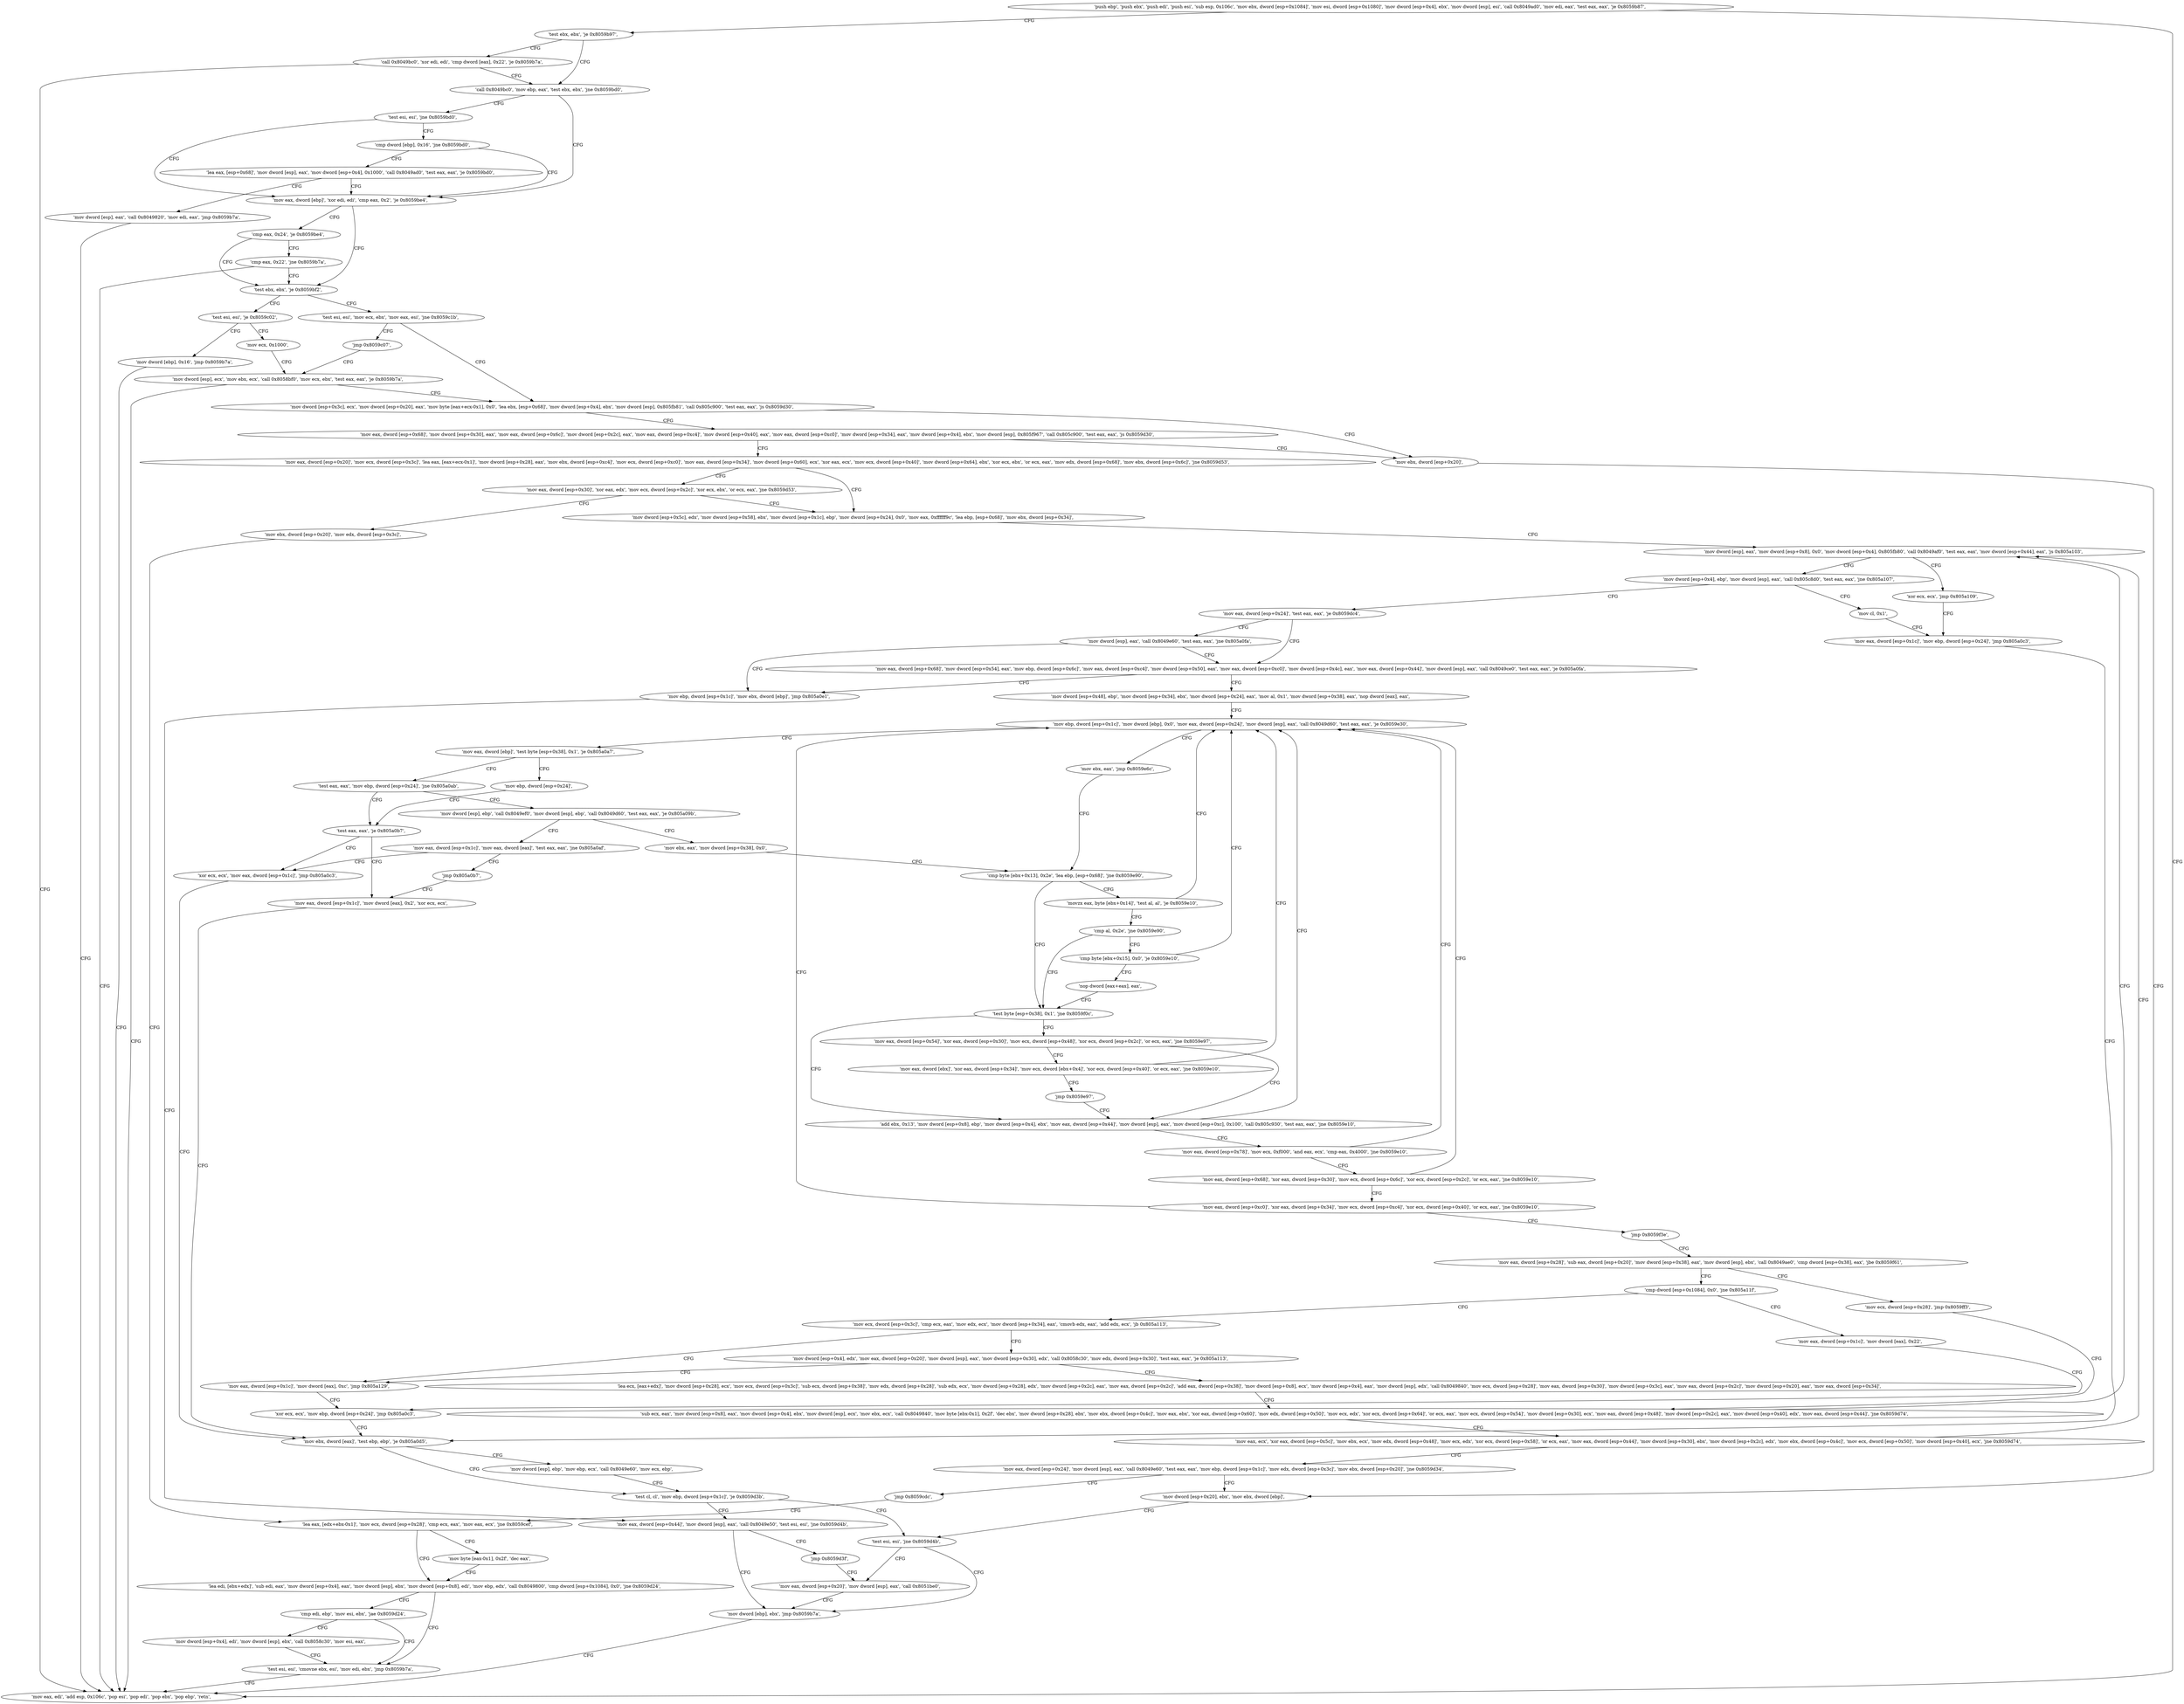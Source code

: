 digraph "func" {
"134585168" [label = "'push ebp', 'push ebx', 'push edi', 'push esi', 'sub esp, 0x106c', 'mov ebx, dword [esp+0x1084]', 'mov esi, dword [esp+0x1080]', 'mov dword [esp+0x4], ebx', 'mov dword [esp], esi', 'call 0x8049ad0', 'mov edi, eax', 'test eax, eax', 'je 0x8059b87', " ]
"134585223" [label = "'test ebx, ebx', 'je 0x8059b97', " ]
"134585210" [label = "'mov eax, edi', 'add esp, 0x106c', 'pop esi', 'pop edi', 'pop ebx', 'pop ebp', 'retn', " ]
"134585239" [label = "'call 0x8049bc0', 'mov ebp, eax', 'test ebx, ebx', 'jne 0x8059bd0', " ]
"134585227" [label = "'call 0x8049bc0', 'xor edi, edi', 'cmp dword [eax], 0x22', 'je 0x8059b7a', " ]
"134585296" [label = "'mov eax, dword [ebp]', 'xor edi, edi', 'cmp eax, 0x2', 'je 0x8059be4', " ]
"134585250" [label = "'test esi, esi', 'jne 0x8059bd0', " ]
"134585316" [label = "'test ebx, ebx', 'je 0x8059bf2', " ]
"134585306" [label = "'cmp eax, 0x24', 'je 0x8059be4', " ]
"134585254" [label = "'cmp dword [ebp], 0x16', 'jne 0x8059bd0', " ]
"134585330" [label = "'test esi, esi', 'je 0x8059c02', " ]
"134585320" [label = "'test esi, esi', 'mov ecx, ebx', 'mov eax, esi', 'jne 0x8059c1b', " ]
"134585311" [label = "'cmp eax, 0x22', 'jne 0x8059b7a', " ]
"134585260" [label = "'lea eax, [esp+0x68]', 'mov dword [esp], eax', 'mov dword [esp+0x4], 0x1000', 'call 0x8049ad0', 'test eax, eax', 'je 0x8059bd0', " ]
"134585346" [label = "'mov ecx, 0x1000', " ]
"134585334" [label = "'mov dword [ebp], 0x16', 'jmp 0x8059b7a', " ]
"134585371" [label = "'mov dword [esp+0x3c], ecx', 'mov dword [esp+0x20], eax', 'mov byte [eax+ecx-0x1], 0x0', 'lea ebx, [esp+0x68]', 'mov dword [esp+0x4], ebx', 'mov dword [esp], 0x805fb81', 'call 0x805c900', 'test eax, eax', 'js 0x8059d30', " ]
"134585328" [label = "'jmp 0x8059c07', " ]
"134585284" [label = "'mov dword [esp], eax', 'call 0x8049820', 'mov edi, eax', 'jmp 0x8059b7a', " ]
"134585351" [label = "'mov dword [esp], ecx', 'mov ebx, ecx', 'call 0x8058bf0', 'mov ecx, ebx', 'test eax, eax', 'je 0x8059b7a', " ]
"134585648" [label = "'mov ebx, dword [esp+0x20]', " ]
"134585412" [label = "'mov eax, dword [esp+0x68]', 'mov dword [esp+0x30], eax', 'mov eax, dword [esp+0x6c]', 'mov dword [esp+0x2c], eax', 'mov eax, dword [esp+0xc4]', 'mov dword [esp+0x40], eax', 'mov eax, dword [esp+0xc0]', 'mov dword [esp+0x34], eax', 'mov dword [esp+0x4], ebx', 'mov dword [esp], 0x805f967', 'call 0x805c900', 'test eax, eax', 'js 0x8059d30', " ]
"134585652" [label = "'mov dword [esp+0x20], ebx', 'mov ebx, dword [ebp]', " ]
"134585474" [label = "'mov eax, dword [esp+0x20]', 'mov ecx, dword [esp+0x3c]', 'lea eax, [eax+ecx-0x1]', 'mov dword [esp+0x28], eax', 'mov ebx, dword [esp+0xc4]', 'mov ecx, dword [esp+0xc0]', 'mov eax, dword [esp+0x34]', 'mov dword [esp+0x60], ecx', 'xor eax, ecx', 'mov ecx, dword [esp+0x40]', 'mov dword [esp+0x64], ebx', 'xor ecx, ebx', 'or ecx, eax', 'mov edx, dword [esp+0x68]', 'mov ebx, dword [esp+0x6c]', 'jne 0x8059d53', " ]
"134585675" [label = "'mov dword [ebp], ebx', 'jmp 0x8059b7a', " ]
"134585663" [label = "'mov eax, dword [esp+0x20]', 'mov dword [esp], eax', 'call 0x8051be0', " ]
"134585683" [label = "'mov dword [esp+0x5c], edx', 'mov dword [esp+0x58], ebx', 'mov dword [esp+0x1c], ebp', 'mov dword [esp+0x24], 0x0', 'mov eax, 0xffffff9c', 'lea ebp, [esp+0x68]', 'mov ebx, dword [esp+0x34]', " ]
"134585540" [label = "'mov eax, dword [esp+0x30]', 'xor eax, edx', 'mov ecx, dword [esp+0x2c]', 'xor ecx, ebx', 'or ecx, eax', 'jne 0x8059d53', " ]
"134585716" [label = "'mov dword [esp], eax', 'mov dword [esp+0x8], 0x0', 'mov dword [esp+0x4], 0x805fb80', 'call 0x8049af0', 'test eax, eax', 'mov dword [esp+0x44], eax', 'js 0x805a103', " ]
"134585556" [label = "'mov ebx, dword [esp+0x20]', 'mov edx, dword [esp+0x3c]', " ]
"134586627" [label = "'xor ecx, ecx', 'jmp 0x805a109', " ]
"134586633" [label = "'mov eax, dword [esp+0x1c]', 'mov ebp, dword [esp+0x24]', 'jmp 0x805a0c3', " ]
"134585752" [label = "'mov dword [esp+0x4], ebp', 'mov dword [esp], eax', 'call 0x805c8d0', 'test eax, eax', 'jne 0x805a107', " ]
"134586631" [label = "'mov cl, 0x1', " ]
"134585772" [label = "'mov eax, dword [esp+0x24]', 'test eax, eax', 'je 0x8059dc4', " ]
"134585564" [label = "'lea eax, [edx+ebx-0x1]', 'mov ecx, dword [esp+0x28]', 'cmp ecx, eax', 'mov eax, ecx', 'jne 0x8059cef', " ]
"134586563" [label = "'mov ebx, dword [eax]', 'test ebp, ebp', 'je 0x805a0d5', " ]
"134585796" [label = "'mov eax, dword [esp+0x68]', 'mov dword [esp+0x54], eax', 'mov ebp, dword [esp+0x6c]', 'mov eax, dword [esp+0xc4]', 'mov dword [esp+0x50], eax', 'mov eax, dword [esp+0xc0]', 'mov dword [esp+0x4c], eax', 'mov eax, dword [esp+0x44]', 'mov dword [esp], eax', 'call 0x8049ce0', 'test eax, eax', 'je 0x805a0fa', " ]
"134585780" [label = "'mov dword [esp], eax', 'call 0x8049e60', 'test eax, eax', 'jne 0x805a0fa', " ]
"134585583" [label = "'lea edi, [ebx+edx]', 'sub edi, eax', 'mov dword [esp+0x4], eax', 'mov dword [esp], ebx', 'mov dword [esp+0x8], edi', 'mov ebp, edx', 'call 0x8049800', 'cmp dword [esp+0x1084], 0x0', 'jne 0x8059d24', " ]
"134585636" [label = "'test esi, esi', 'cmovne ebx, esi', 'mov edi, ebx', 'jmp 0x8059b7a', " ]
"134585616" [label = "'cmp edi, ebp', 'mov esi, ebx', 'jae 0x8059d24', " ]
"134585578" [label = "'mov byte [eax-0x1], 0x2f', 'dec eax', " ]
"134586581" [label = "'test cl, cl', 'mov ebp, dword [esp+0x1c]', 'je 0x8059d3b', " ]
"134586569" [label = "'mov dword [esp], ebp', 'mov ebp, ecx', 'call 0x8049e60', 'mov ecx, ebp', " ]
"134586618" [label = "'mov ebp, dword [esp+0x1c]', 'mov ebx, dword [ebp]', 'jmp 0x805a0e1', " ]
"134585850" [label = "'mov dword [esp+0x48], ebp', 'mov dword [esp+0x34], ebx', 'mov dword [esp+0x24], eax', 'mov al, 0x1', 'mov dword [esp+0x38], eax', 'nop dword [eax], eax', " ]
"134585622" [label = "'mov dword [esp+0x4], edi', 'mov dword [esp], ebx', 'call 0x8058c30', 'mov esi, eax', " ]
"134585659" [label = "'test esi, esi', 'jne 0x8059d4b', " ]
"134586593" [label = "'mov eax, dword [esp+0x44]', 'mov dword [esp], eax', 'call 0x8049e50', 'test esi, esi', 'jne 0x8059d4b', " ]
"134585872" [label = "'mov ebp, dword [esp+0x1c]', 'mov dword [ebp], 0x0', 'mov eax, dword [esp+0x24]', 'mov dword [esp], eax', 'call 0x8049d60', 'test eax, eax', 'je 0x8059e30', " ]
"134586613" [label = "'jmp 0x8059d3f', " ]
"134585904" [label = "'mov eax, dword [ebp]', 'test byte [esp+0x38], 0x1', 'je 0x805a0a7', " ]
"134586535" [label = "'mov ebp, dword [esp+0x24]', " ]
"134585918" [label = "'test eax, eax', 'mov ebp, dword [esp+0x24]', 'jne 0x805a0ab', " ]
"134585899" [label = "'mov ebx, eax', 'jmp 0x8059e6c', " ]
"134585964" [label = "'cmp byte [ebx+0x13], 0x2e', 'lea ebp, [esp+0x68]', 'jne 0x8059e90', " ]
"134586539" [label = "'test eax, eax', 'je 0x805a0b7', " ]
"134585930" [label = "'mov dword [esp], ebp', 'call 0x8049ef0', 'mov dword [esp], ebp', 'call 0x8049d60', 'test eax, eax', 'je 0x805a09b', " ]
"134586000" [label = "'test byte [esp+0x38], 0x1', 'jne 0x8059f0c', " ]
"134585974" [label = "'movzx eax, byte [ebx+0x14]', 'test al, al', 'je 0x8059e10', " ]
"134586551" [label = "'mov eax, dword [esp+0x1c]', 'mov dword [eax], 0x2', 'xor ecx, ecx', " ]
"134586543" [label = "'xor ecx, ecx', 'mov eax, dword [esp+0x1c]', 'jmp 0x805a0c3', " ]
"134586523" [label = "'mov eax, dword [esp+0x1c]', 'mov eax, dword [eax]', 'test eax, eax', 'jne 0x805a0af', " ]
"134585954" [label = "'mov ebx, eax', 'mov dword [esp+0x38], 0x0', " ]
"134586124" [label = "'mov eax, dword [esp+0x54]', 'xor eax, dword [esp+0x30]', 'mov ecx, dword [esp+0x48]', 'xor ecx, dword [esp+0x2c]', 'or ecx, eax', 'jne 0x8059e97', " ]
"134586007" [label = "'add ebx, 0x13', 'mov dword [esp+0x8], ebp', 'mov dword [esp+0x4], ebx', 'mov eax, dword [esp+0x44]', 'mov dword [esp], eax', 'mov dword [esp+0xc], 0x100', 'call 0x805c930', 'test eax, eax', 'jne 0x8059e10', " ]
"134585982" [label = "'cmp al, 0x2e', 'jne 0x8059e90', " ]
"134586533" [label = "'jmp 0x805a0b7', " ]
"134586148" [label = "'mov eax, dword [ebx]', 'xor eax, dword [esp+0x34]', 'mov ecx, dword [ebx+0x4]', 'xor ecx, dword [esp+0x40]', 'or ecx, eax', 'jne 0x8059e10', " ]
"134586046" [label = "'mov eax, dword [esp+0x78]', 'mov ecx, 0xf000', 'and eax, ecx', 'cmp eax, 0x4000', 'jne 0x8059e10', " ]
"134585986" [label = "'cmp byte [ebx+0x15], 0x0', 'je 0x8059e10', " ]
"134586169" [label = "'jmp 0x8059e97', " ]
"134586068" [label = "'mov eax, dword [esp+0x68]', 'xor eax, dword [esp+0x30]', 'mov ecx, dword [esp+0x6c]', 'xor ecx, dword [esp+0x2c]', 'or ecx, eax', 'jne 0x8059e10', " ]
"134585992" [label = "'nop dword [eax+eax], eax', " ]
"134586092" [label = "'mov eax, dword [esp+0xc0]', 'xor eax, dword [esp+0x34]', 'mov ecx, dword [esp+0xc4]', 'xor ecx, dword [esp+0x40]', 'or ecx, eax', 'jne 0x8059e10', " ]
"134586122" [label = "'jmp 0x8059f3e', " ]
"134586174" [label = "'mov eax, dword [esp+0x28]', 'sub eax, dword [esp+0x20]', 'mov dword [esp+0x38], eax', 'mov dword [esp], ebx', 'call 0x8049ae0', 'cmp dword [esp+0x38], eax', 'jbe 0x8059f61', " ]
"134586209" [label = "'cmp dword [esp+0x1084], 0x0', 'jne 0x805a11f', " ]
"134586200" [label = "'mov ecx, dword [esp+0x28]', 'jmp 0x8059ff3', " ]
"134586655" [label = "'mov eax, dword [esp+0x1c]', 'mov dword [eax], 0x22', " ]
"134586223" [label = "'mov ecx, dword [esp+0x3c]', 'cmp ecx, eax', 'mov edx, ecx', 'mov dword [esp+0x34], eax', 'cmovb edx, eax', 'add edx, ecx', 'jb 0x805a113', " ]
"134586355" [label = "'sub ecx, eax', 'mov dword [esp+0x8], eax', 'mov dword [esp+0x4], ebx', 'mov dword [esp], ecx', 'mov ebx, ecx', 'call 0x8049840', 'mov byte [ebx-0x1], 0x2f', 'dec ebx', 'mov dword [esp+0x28], ebx', 'mov ebx, dword [esp+0x4c]', 'mov eax, ebx', 'xor eax, dword [esp+0x60]', 'mov edx, dword [esp+0x50]', 'mov ecx, edx', 'xor ecx, dword [esp+0x64]', 'or ecx, eax', 'mov ecx, dword [esp+0x54]', 'mov dword [esp+0x30], ecx', 'mov eax, dword [esp+0x48]', 'mov dword [esp+0x2c], eax', 'mov dword [esp+0x40], edx', 'mov eax, dword [esp+0x44]', 'jne 0x8059d74', " ]
"134586665" [label = "'xor ecx, ecx', 'mov ebp, dword [esp+0x24]', 'jmp 0x805a0c3', " ]
"134586643" [label = "'mov eax, dword [esp+0x1c]', 'mov dword [eax], 0xc', 'jmp 0x805a129', " ]
"134586246" [label = "'mov dword [esp+0x4], edx', 'mov eax, dword [esp+0x20]', 'mov dword [esp], eax', 'mov dword [esp+0x30], edx', 'call 0x8058c30', 'mov edx, dword [esp+0x30]', 'test eax, eax', 'je 0x805a113', " ]
"134586436" [label = "'mov eax, ecx', 'xor eax, dword [esp+0x5c]', 'mov ebx, ecx', 'mov edx, dword [esp+0x48]', 'mov ecx, edx', 'xor ecx, dword [esp+0x58]', 'or ecx, eax', 'mov eax, dword [esp+0x44]', 'mov dword [esp+0x30], ebx', 'mov dword [esp+0x2c], edx', 'mov ebx, dword [esp+0x4c]', 'mov ecx, dword [esp+0x50]', 'mov dword [esp+0x40], ecx', 'jne 0x8059d74', " ]
"134586278" [label = "'lea ecx, [eax+edx]', 'mov dword [esp+0x28], ecx', 'mov ecx, dword [esp+0x3c]', 'sub ecx, dword [esp+0x38]', 'mov edx, dword [esp+0x28]', 'sub edx, ecx', 'mov dword [esp+0x28], edx', 'mov dword [esp+0x2c], eax', 'mov eax, dword [esp+0x2c]', 'add eax, dword [esp+0x38]', 'mov dword [esp+0x8], ecx', 'mov dword [esp+0x4], eax', 'mov dword [esp], edx', 'call 0x8049840', 'mov ecx, dword [esp+0x28]', 'mov eax, dword [esp+0x30]', 'mov dword [esp+0x3c], eax', 'mov eax, dword [esp+0x2c]', 'mov dword [esp+0x20], eax', 'mov eax, dword [esp+0x34]', " ]
"134586486" [label = "'mov eax, dword [esp+0x24]', 'mov dword [esp], eax', 'call 0x8049e60', 'test eax, eax', 'mov ebp, dword [esp+0x1c]', 'mov edx, dword [esp+0x3c]', 'mov ebx, dword [esp+0x20]', 'jne 0x8059d34', " ]
"134586518" [label = "'jmp 0x8059cdc', " ]
"134585168" -> "134585223" [ label = "CFG" ]
"134585168" -> "134585210" [ label = "CFG" ]
"134585223" -> "134585239" [ label = "CFG" ]
"134585223" -> "134585227" [ label = "CFG" ]
"134585239" -> "134585296" [ label = "CFG" ]
"134585239" -> "134585250" [ label = "CFG" ]
"134585227" -> "134585210" [ label = "CFG" ]
"134585227" -> "134585239" [ label = "CFG" ]
"134585296" -> "134585316" [ label = "CFG" ]
"134585296" -> "134585306" [ label = "CFG" ]
"134585250" -> "134585296" [ label = "CFG" ]
"134585250" -> "134585254" [ label = "CFG" ]
"134585316" -> "134585330" [ label = "CFG" ]
"134585316" -> "134585320" [ label = "CFG" ]
"134585306" -> "134585316" [ label = "CFG" ]
"134585306" -> "134585311" [ label = "CFG" ]
"134585254" -> "134585296" [ label = "CFG" ]
"134585254" -> "134585260" [ label = "CFG" ]
"134585330" -> "134585346" [ label = "CFG" ]
"134585330" -> "134585334" [ label = "CFG" ]
"134585320" -> "134585371" [ label = "CFG" ]
"134585320" -> "134585328" [ label = "CFG" ]
"134585311" -> "134585210" [ label = "CFG" ]
"134585311" -> "134585316" [ label = "CFG" ]
"134585260" -> "134585296" [ label = "CFG" ]
"134585260" -> "134585284" [ label = "CFG" ]
"134585346" -> "134585351" [ label = "CFG" ]
"134585334" -> "134585210" [ label = "CFG" ]
"134585371" -> "134585648" [ label = "CFG" ]
"134585371" -> "134585412" [ label = "CFG" ]
"134585328" -> "134585351" [ label = "CFG" ]
"134585284" -> "134585210" [ label = "CFG" ]
"134585351" -> "134585210" [ label = "CFG" ]
"134585351" -> "134585371" [ label = "CFG" ]
"134585648" -> "134585652" [ label = "CFG" ]
"134585412" -> "134585648" [ label = "CFG" ]
"134585412" -> "134585474" [ label = "CFG" ]
"134585652" -> "134585659" [ label = "CFG" ]
"134585474" -> "134585683" [ label = "CFG" ]
"134585474" -> "134585540" [ label = "CFG" ]
"134585675" -> "134585210" [ label = "CFG" ]
"134585663" -> "134585675" [ label = "CFG" ]
"134585683" -> "134585716" [ label = "CFG" ]
"134585540" -> "134585683" [ label = "CFG" ]
"134585540" -> "134585556" [ label = "CFG" ]
"134585716" -> "134586627" [ label = "CFG" ]
"134585716" -> "134585752" [ label = "CFG" ]
"134585556" -> "134585564" [ label = "CFG" ]
"134586627" -> "134586633" [ label = "CFG" ]
"134586633" -> "134586563" [ label = "CFG" ]
"134585752" -> "134586631" [ label = "CFG" ]
"134585752" -> "134585772" [ label = "CFG" ]
"134586631" -> "134586633" [ label = "CFG" ]
"134585772" -> "134585796" [ label = "CFG" ]
"134585772" -> "134585780" [ label = "CFG" ]
"134585564" -> "134585583" [ label = "CFG" ]
"134585564" -> "134585578" [ label = "CFG" ]
"134586563" -> "134586581" [ label = "CFG" ]
"134586563" -> "134586569" [ label = "CFG" ]
"134585796" -> "134586618" [ label = "CFG" ]
"134585796" -> "134585850" [ label = "CFG" ]
"134585780" -> "134586618" [ label = "CFG" ]
"134585780" -> "134585796" [ label = "CFG" ]
"134585583" -> "134585636" [ label = "CFG" ]
"134585583" -> "134585616" [ label = "CFG" ]
"134585636" -> "134585210" [ label = "CFG" ]
"134585616" -> "134585636" [ label = "CFG" ]
"134585616" -> "134585622" [ label = "CFG" ]
"134585578" -> "134585583" [ label = "CFG" ]
"134586581" -> "134585659" [ label = "CFG" ]
"134586581" -> "134586593" [ label = "CFG" ]
"134586569" -> "134586581" [ label = "CFG" ]
"134586618" -> "134586593" [ label = "CFG" ]
"134585850" -> "134585872" [ label = "CFG" ]
"134585622" -> "134585636" [ label = "CFG" ]
"134585659" -> "134585675" [ label = "CFG" ]
"134585659" -> "134585663" [ label = "CFG" ]
"134586593" -> "134585675" [ label = "CFG" ]
"134586593" -> "134586613" [ label = "CFG" ]
"134585872" -> "134585904" [ label = "CFG" ]
"134585872" -> "134585899" [ label = "CFG" ]
"134586613" -> "134585663" [ label = "CFG" ]
"134585904" -> "134586535" [ label = "CFG" ]
"134585904" -> "134585918" [ label = "CFG" ]
"134586535" -> "134586539" [ label = "CFG" ]
"134585918" -> "134586539" [ label = "CFG" ]
"134585918" -> "134585930" [ label = "CFG" ]
"134585899" -> "134585964" [ label = "CFG" ]
"134585964" -> "134586000" [ label = "CFG" ]
"134585964" -> "134585974" [ label = "CFG" ]
"134586539" -> "134586551" [ label = "CFG" ]
"134586539" -> "134586543" [ label = "CFG" ]
"134585930" -> "134586523" [ label = "CFG" ]
"134585930" -> "134585954" [ label = "CFG" ]
"134586000" -> "134586124" [ label = "CFG" ]
"134586000" -> "134586007" [ label = "CFG" ]
"134585974" -> "134585872" [ label = "CFG" ]
"134585974" -> "134585982" [ label = "CFG" ]
"134586551" -> "134586563" [ label = "CFG" ]
"134586543" -> "134586563" [ label = "CFG" ]
"134586523" -> "134586543" [ label = "CFG" ]
"134586523" -> "134586533" [ label = "CFG" ]
"134585954" -> "134585964" [ label = "CFG" ]
"134586124" -> "134586007" [ label = "CFG" ]
"134586124" -> "134586148" [ label = "CFG" ]
"134586007" -> "134585872" [ label = "CFG" ]
"134586007" -> "134586046" [ label = "CFG" ]
"134585982" -> "134586000" [ label = "CFG" ]
"134585982" -> "134585986" [ label = "CFG" ]
"134586533" -> "134586551" [ label = "CFG" ]
"134586148" -> "134585872" [ label = "CFG" ]
"134586148" -> "134586169" [ label = "CFG" ]
"134586046" -> "134585872" [ label = "CFG" ]
"134586046" -> "134586068" [ label = "CFG" ]
"134585986" -> "134585872" [ label = "CFG" ]
"134585986" -> "134585992" [ label = "CFG" ]
"134586169" -> "134586007" [ label = "CFG" ]
"134586068" -> "134585872" [ label = "CFG" ]
"134586068" -> "134586092" [ label = "CFG" ]
"134585992" -> "134586000" [ label = "CFG" ]
"134586092" -> "134585872" [ label = "CFG" ]
"134586092" -> "134586122" [ label = "CFG" ]
"134586122" -> "134586174" [ label = "CFG" ]
"134586174" -> "134586209" [ label = "CFG" ]
"134586174" -> "134586200" [ label = "CFG" ]
"134586209" -> "134586655" [ label = "CFG" ]
"134586209" -> "134586223" [ label = "CFG" ]
"134586200" -> "134586355" [ label = "CFG" ]
"134586655" -> "134586665" [ label = "CFG" ]
"134586223" -> "134586643" [ label = "CFG" ]
"134586223" -> "134586246" [ label = "CFG" ]
"134586355" -> "134585716" [ label = "CFG" ]
"134586355" -> "134586436" [ label = "CFG" ]
"134586665" -> "134586563" [ label = "CFG" ]
"134586643" -> "134586665" [ label = "CFG" ]
"134586246" -> "134586643" [ label = "CFG" ]
"134586246" -> "134586278" [ label = "CFG" ]
"134586436" -> "134585716" [ label = "CFG" ]
"134586436" -> "134586486" [ label = "CFG" ]
"134586278" -> "134586355" [ label = "CFG" ]
"134586486" -> "134585652" [ label = "CFG" ]
"134586486" -> "134586518" [ label = "CFG" ]
"134586518" -> "134585564" [ label = "CFG" ]
}
